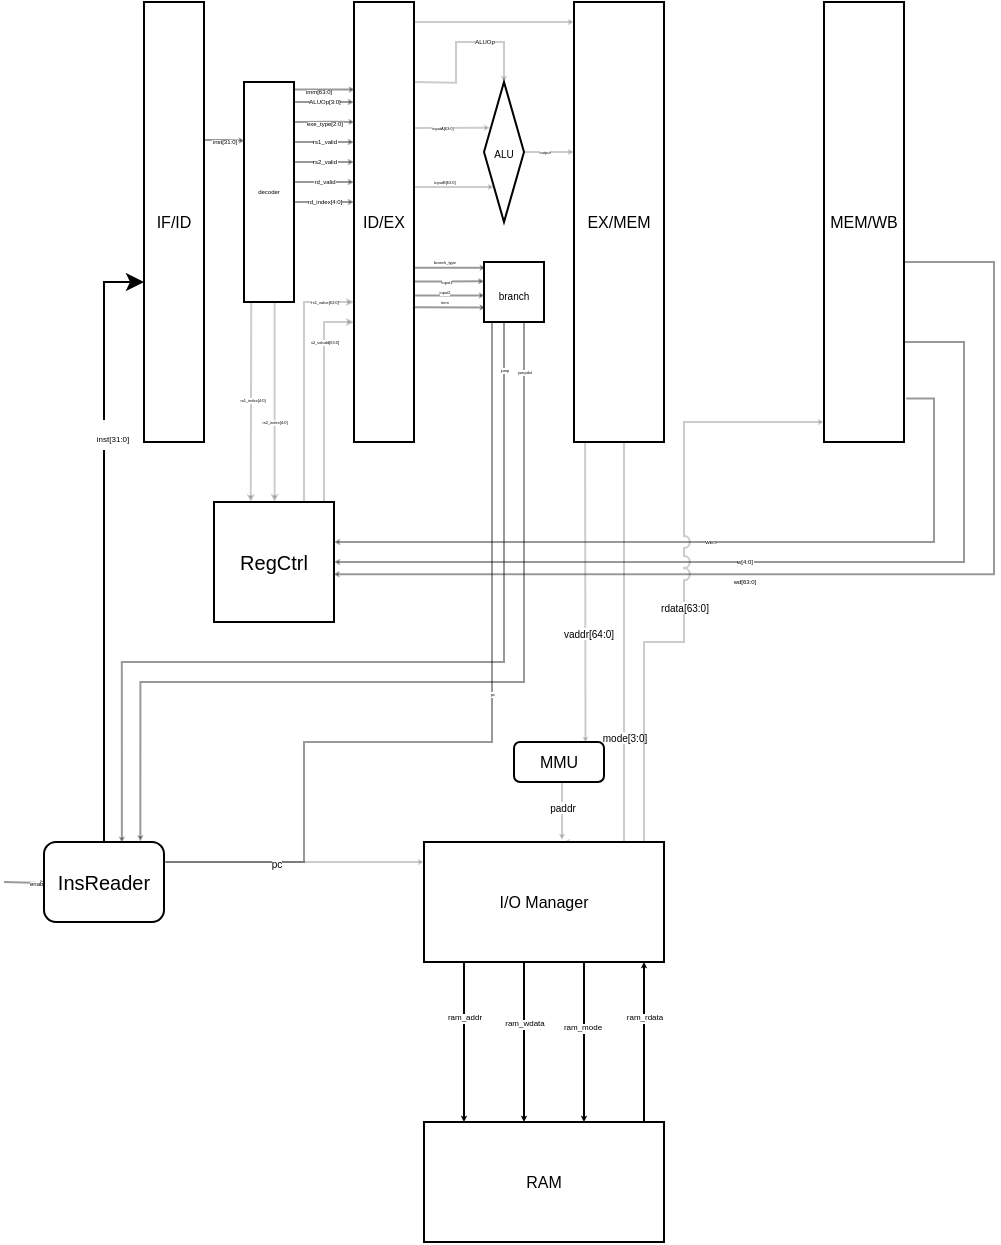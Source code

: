 <mxfile version="10.9.7" type="github"><diagram id="Ys9plIMEWjF186C1SJvL" name="Page-1"><mxGraphModel dx="191" dy="98" grid="1" gridSize="10" guides="1" tooltips="1" connect="1" arrows="1" fold="1" page="1" pageScale="1" pageWidth="850" pageHeight="1100" math="0" shadow="0"><root><mxCell id="0"/><mxCell id="1" parent="0"/><mxCell id="R68iFmrZ4ruvfKdIdsfy-32" style="edgeStyle=orthogonalEdgeStyle;rounded=0;jumpStyle=arc;jumpSize=18;orthogonalLoop=1;jettySize=auto;html=1;shadow=0;startSize=6;fontSize=3;opacity=20;entryX=0.306;entryY=0.001;entryDx=0;entryDy=0;endSize=1;entryPerimeter=0;exitX=0.145;exitY=1;exitDx=0;exitDy=0;exitPerimeter=0;" parent="1" source="3jL-bCs1GaXZ-DOKsFJh-29" target="R68iFmrZ4ruvfKdIdsfy-31" edge="1"><mxGeometry relative="1" as="geometry"><mxPoint x="140" y="514" as="targetPoint"/><Array as="points"><mxPoint x="144" y="460"/></Array></mxGeometry></mxCell><mxCell id="R68iFmrZ4ruvfKdIdsfy-70" value="rs1_index[4:0]" style="text;html=1;resizable=0;points=[];align=center;verticalAlign=middle;labelBackgroundColor=#ffffff;fontSize=2;" parent="R68iFmrZ4ruvfKdIdsfy-32" vertex="1" connectable="0"><mxGeometry x="-0.02" relative="1" as="geometry"><mxPoint as="offset"/></mxGeometry></mxCell><mxCell id="R68iFmrZ4ruvfKdIdsfy-34" style="edgeStyle=orthogonalEdgeStyle;rounded=0;jumpStyle=arc;jumpSize=18;orthogonalLoop=1;jettySize=auto;html=1;shadow=0;startSize=6;fontSize=3;opacity=20;strokeWidth=1;endSize=1;exitX=0.612;exitY=0.999;exitDx=0;exitDy=0;exitPerimeter=0;" parent="1" source="3jL-bCs1GaXZ-DOKsFJh-29" target="R68iFmrZ4ruvfKdIdsfy-31" edge="1"><mxGeometry relative="1" as="geometry"><mxPoint x="151" y="519" as="targetPoint"/><Array as="points"><mxPoint x="155" y="450"/><mxPoint x="155" y="450"/></Array></mxGeometry></mxCell><mxCell id="R68iFmrZ4ruvfKdIdsfy-71" value="rs2_index[4:0]" style="text;html=1;resizable=0;points=[];align=center;verticalAlign=middle;labelBackgroundColor=#ffffff;fontSize=2;" parent="R68iFmrZ4ruvfKdIdsfy-34" vertex="1" connectable="0"><mxGeometry x="0.427" y="1" relative="1" as="geometry"><mxPoint x="-1.5" y="-11.5" as="offset"/></mxGeometry></mxCell><mxCell id="3jL-bCs1GaXZ-DOKsFJh-33" style="edgeStyle=orthogonalEdgeStyle;rounded=0;comic=0;orthogonalLoop=1;jettySize=auto;html=1;entryX=0.016;entryY=0.267;entryDx=0;entryDy=0;entryPerimeter=0;startSize=0;endSize=0;strokeColor=#000000;fontSize=3;opacity=40;" edge="1" parent="1" source="ZigvVun1-Oz8XMNLbB8I-3" target="3jL-bCs1GaXZ-DOKsFJh-29"><mxGeometry relative="1" as="geometry"><Array as="points"><mxPoint x="130" y="329"/><mxPoint x="130" y="329"/></Array></mxGeometry></mxCell><mxCell id="3jL-bCs1GaXZ-DOKsFJh-34" value="inst[31:0]" style="text;html=1;resizable=0;points=[];align=center;verticalAlign=middle;labelBackgroundColor=#ffffff;fontSize=3;" vertex="1" connectable="0" parent="3jL-bCs1GaXZ-DOKsFJh-33"><mxGeometry x="-0.045" y="-3" relative="1" as="geometry"><mxPoint y="-2" as="offset"/></mxGeometry></mxCell><mxCell id="ZigvVun1-Oz8XMNLbB8I-3" value="IF/ID" style="rounded=0;whiteSpace=wrap;html=1;fontSize=8;" parent="1" vertex="1"><mxGeometry x="90" y="260" width="30" height="220" as="geometry"/></mxCell><mxCell id="R68iFmrZ4ruvfKdIdsfy-39" style="edgeStyle=orthogonalEdgeStyle;rounded=0;jumpStyle=arc;jumpSize=18;orthogonalLoop=1;jettySize=auto;html=1;entryX=0.15;entryY=0.327;entryDx=0;entryDy=0;entryPerimeter=0;shadow=0;startSize=0;endSize=0;strokeWidth=1;fontSize=3;opacity=20;endArrow=classic;endFill=1;" parent="1" target="R68iFmrZ4ruvfKdIdsfy-37" edge="1"><mxGeometry relative="1" as="geometry"><Array as="points"><mxPoint x="240" y="323"/><mxPoint x="240" y="323"/></Array><mxPoint x="225" y="323" as="sourcePoint"/></mxGeometry></mxCell><mxCell id="R68iFmrZ4ruvfKdIdsfy-68" value="inputA[63:0]" style="text;html=1;resizable=0;points=[];align=center;verticalAlign=middle;labelBackgroundColor=#ffffff;fontSize=2;" parent="R68iFmrZ4ruvfKdIdsfy-39" vertex="1" connectable="0"><mxGeometry x="-0.207" y="-1" relative="1" as="geometry"><mxPoint x="-1" y="-1" as="offset"/></mxGeometry></mxCell><mxCell id="R68iFmrZ4ruvfKdIdsfy-40" style="edgeStyle=orthogonalEdgeStyle;rounded=0;jumpStyle=arc;jumpSize=18;orthogonalLoop=1;jettySize=auto;html=1;entryX=0;entryY=1;entryDx=0;entryDy=0;shadow=0;startSize=6;endSize=0;strokeWidth=1;fontSize=3;opacity=20;" parent="1" target="R68iFmrZ4ruvfKdIdsfy-37" edge="1"><mxGeometry relative="1" as="geometry"><Array as="points"><mxPoint x="245" y="352"/></Array><mxPoint x="225" y="352.444" as="sourcePoint"/></mxGeometry></mxCell><mxCell id="R68iFmrZ4ruvfKdIdsfy-69" value="inputB[63:0]" style="text;html=1;resizable=0;points=[];align=center;verticalAlign=middle;labelBackgroundColor=#ffffff;fontSize=2;" parent="R68iFmrZ4ruvfKdIdsfy-40" vertex="1" connectable="0"><mxGeometry x="0.005" y="-5" relative="1" as="geometry"><mxPoint x="-5.5" y="-7.5" as="offset"/></mxGeometry></mxCell><mxCell id="R68iFmrZ4ruvfKdIdsfy-54" style="edgeStyle=orthogonalEdgeStyle;rounded=0;jumpStyle=arc;jumpSize=18;orthogonalLoop=1;jettySize=auto;html=1;entryX=0.5;entryY=0;entryDx=0;entryDy=0;shadow=0;startSize=6;endSize=0;strokeWidth=1;fontSize=5;opacity=20;" parent="1" target="R68iFmrZ4ruvfKdIdsfy-37" edge="1"><mxGeometry relative="1" as="geometry"><mxPoint x="225" y="299.944" as="sourcePoint"/></mxGeometry></mxCell><mxCell id="R68iFmrZ4ruvfKdIdsfy-67" value="ALUOp" style="text;html=1;resizable=0;points=[];align=center;verticalAlign=middle;labelBackgroundColor=#ffffff;fontSize=3;" parent="R68iFmrZ4ruvfKdIdsfy-54" vertex="1" connectable="0"><mxGeometry x="0.118" relative="1" as="geometry"><mxPoint x="7.5" as="offset"/></mxGeometry></mxCell><mxCell id="R68iFmrZ4ruvfKdIdsfy-55" style="edgeStyle=orthogonalEdgeStyle;rounded=0;jumpStyle=arc;jumpSize=18;orthogonalLoop=1;jettySize=auto;html=1;shadow=0;startSize=6;endSize=0;strokeWidth=1;fontSize=5;opacity=20;" parent="1" source="ZigvVun1-Oz8XMNLbB8I-7" target="ZigvVun1-Oz8XMNLbB8I-8" edge="1"><mxGeometry relative="1" as="geometry"><Array as="points"><mxPoint x="260" y="270"/><mxPoint x="260" y="270"/></Array></mxGeometry></mxCell><mxCell id="3jL-bCs1GaXZ-DOKsFJh-5" style="edgeStyle=orthogonalEdgeStyle;rounded=0;orthogonalLoop=1;jettySize=auto;html=1;exitX=1.008;exitY=0.604;exitDx=0;exitDy=0;entryX=0.031;entryY=0.095;entryDx=0;entryDy=0;entryPerimeter=0;exitPerimeter=0;endSize=0;startSize=0;comic=0;strokeColor=#000000;opacity=40;" edge="1" parent="1" source="ZigvVun1-Oz8XMNLbB8I-7" target="3jL-bCs1GaXZ-DOKsFJh-4"><mxGeometry relative="1" as="geometry"><Array as="points"/></mxGeometry></mxCell><mxCell id="3jL-bCs1GaXZ-DOKsFJh-6" value="&lt;span style=&quot;font-size: 2px;&quot;&gt;branch_type&lt;/span&gt;" style="text;html=1;resizable=0;points=[];align=center;verticalAlign=middle;labelBackgroundColor=#ffffff;fontSize=2;" vertex="1" connectable="0" parent="3jL-bCs1GaXZ-DOKsFJh-5"><mxGeometry x="-0.226" relative="1" as="geometry"><mxPoint x="1" y="-3" as="offset"/></mxGeometry></mxCell><mxCell id="3jL-bCs1GaXZ-DOKsFJh-7" value="" style="edgeStyle=orthogonalEdgeStyle;rounded=0;comic=0;orthogonalLoop=1;jettySize=auto;html=1;startSize=0;endSize=0;strokeColor=#000000;fontSize=2;entryX=0.007;entryY=0.322;entryDx=0;entryDy=0;entryPerimeter=0;exitX=0.993;exitY=0.635;exitDx=0;exitDy=0;exitPerimeter=0;opacity=40;" edge="1" parent="1" source="ZigvVun1-Oz8XMNLbB8I-7" target="3jL-bCs1GaXZ-DOKsFJh-4"><mxGeometry relative="1" as="geometry"><Array as="points"><mxPoint x="240" y="400"/><mxPoint x="240" y="400"/></Array></mxGeometry></mxCell><mxCell id="3jL-bCs1GaXZ-DOKsFJh-8" value="input1" style="text;html=1;resizable=0;points=[];align=center;verticalAlign=middle;labelBackgroundColor=#ffffff;fontSize=2;" vertex="1" connectable="0" parent="3jL-bCs1GaXZ-DOKsFJh-7"><mxGeometry x="-0.356" relative="1" as="geometry"><mxPoint x="4" y="0.5" as="offset"/></mxGeometry></mxCell><mxCell id="3jL-bCs1GaXZ-DOKsFJh-9" style="edgeStyle=orthogonalEdgeStyle;rounded=0;comic=0;orthogonalLoop=1;jettySize=auto;html=1;entryX=0.018;entryY=0.564;entryDx=0;entryDy=0;entryPerimeter=0;startSize=0;endSize=0;strokeColor=#000000;fontSize=2;exitX=1.012;exitY=0.667;exitDx=0;exitDy=0;exitPerimeter=0;opacity=40;" edge="1" parent="1" source="ZigvVun1-Oz8XMNLbB8I-7" target="3jL-bCs1GaXZ-DOKsFJh-4"><mxGeometry relative="1" as="geometry"/></mxCell><mxCell id="3jL-bCs1GaXZ-DOKsFJh-10" value="input2" style="text;html=1;resizable=0;points=[];align=center;verticalAlign=middle;labelBackgroundColor=#ffffff;fontSize=2;" vertex="1" connectable="0" parent="3jL-bCs1GaXZ-DOKsFJh-9"><mxGeometry x="-0.287" y="1" relative="1" as="geometry"><mxPoint x="2" y="-0.5" as="offset"/></mxGeometry></mxCell><mxCell id="3jL-bCs1GaXZ-DOKsFJh-11" style="edgeStyle=orthogonalEdgeStyle;rounded=0;comic=0;orthogonalLoop=1;jettySize=auto;html=1;entryX=0.03;entryY=0.751;entryDx=0;entryDy=0;entryPerimeter=0;startSize=0;endSize=0;strokeColor=#000000;fontSize=2;exitX=1.008;exitY=0.694;exitDx=0;exitDy=0;exitPerimeter=0;opacity=40;" edge="1" parent="1" source="ZigvVun1-Oz8XMNLbB8I-7" target="3jL-bCs1GaXZ-DOKsFJh-4"><mxGeometry relative="1" as="geometry"/></mxCell><mxCell id="3jL-bCs1GaXZ-DOKsFJh-12" value="imm" style="text;html=1;resizable=0;points=[];align=center;verticalAlign=middle;labelBackgroundColor=#ffffff;fontSize=2;" vertex="1" connectable="0" parent="3jL-bCs1GaXZ-DOKsFJh-11"><mxGeometry x="-0.231" relative="1" as="geometry"><mxPoint x="1" y="-2.5" as="offset"/></mxGeometry></mxCell><mxCell id="3jL-bCs1GaXZ-DOKsFJh-13" style="edgeStyle=orthogonalEdgeStyle;rounded=0;comic=0;orthogonalLoop=1;jettySize=auto;html=1;startSize=0;endSize=0;strokeColor=#000000;fontSize=2;opacity=40;exitX=1;exitY=0.25;exitDx=0;exitDy=0;" edge="1" parent="1" source="3jL-bCs1GaXZ-DOKsFJh-1"><mxGeometry relative="1" as="geometry"><mxPoint x="264" y="420" as="targetPoint"/><Array as="points"><mxPoint x="170" y="690"/><mxPoint x="170" y="630"/><mxPoint x="264" y="630"/><mxPoint x="264" y="419"/></Array></mxGeometry></mxCell><mxCell id="3jL-bCs1GaXZ-DOKsFJh-14" value="pc" style="text;html=1;resizable=0;points=[];align=center;verticalAlign=middle;labelBackgroundColor=#ffffff;fontSize=2;" vertex="1" connectable="0" parent="3jL-bCs1GaXZ-DOKsFJh-13"><mxGeometry x="0.116" y="-5" relative="1" as="geometry"><mxPoint x="-5" y="-5" as="offset"/></mxGeometry></mxCell><mxCell id="ZigvVun1-Oz8XMNLbB8I-7" value="ID/EX" style="rounded=0;whiteSpace=wrap;html=1;fontSize=8;" parent="1" vertex="1"><mxGeometry x="195" y="260" width="30" height="220" as="geometry"/></mxCell><mxCell id="R68iFmrZ4ruvfKdIdsfy-41" style="edgeStyle=orthogonalEdgeStyle;rounded=0;jumpStyle=arc;jumpSize=18;orthogonalLoop=1;jettySize=auto;html=1;shadow=0;startSize=6;endSize=0;strokeWidth=1;fontSize=3;opacity=20;entryX=0.794;entryY=0.02;entryDx=0;entryDy=0;entryPerimeter=0;" parent="1" target="R68iFmrZ4ruvfKdIdsfy-2" edge="1"><mxGeometry relative="1" as="geometry"><Array as="points"/><mxPoint x="310.55" y="480" as="sourcePoint"/><mxPoint x="290" y="620" as="targetPoint"/></mxGeometry></mxCell><mxCell id="R68iFmrZ4ruvfKdIdsfy-61" value="vaddr[64:0]" style="text;html=1;resizable=0;points=[];align=center;verticalAlign=middle;labelBackgroundColor=#ffffff;fontSize=5;" parent="R68iFmrZ4ruvfKdIdsfy-41" vertex="1" connectable="0"><mxGeometry x="0.556" y="2" relative="1" as="geometry"><mxPoint x="-0.5" y="-22" as="offset"/></mxGeometry></mxCell><mxCell id="R68iFmrZ4ruvfKdIdsfy-53" style="edgeStyle=orthogonalEdgeStyle;rounded=0;jumpStyle=arc;jumpSize=18;orthogonalLoop=1;jettySize=auto;html=1;entryX=0.583;entryY=0;entryDx=0;entryDy=0;entryPerimeter=0;shadow=0;startSize=6;endSize=0;strokeWidth=1;fontSize=5;opacity=20;" parent="1" source="ZigvVun1-Oz8XMNLbB8I-8" target="R68iFmrZ4ruvfKdIdsfy-12" edge="1"><mxGeometry relative="1" as="geometry"><Array as="points"><mxPoint x="330" y="680"/></Array></mxGeometry></mxCell><mxCell id="R68iFmrZ4ruvfKdIdsfy-62" value="mode[3:0]" style="text;html=1;resizable=0;points=[];align=center;verticalAlign=middle;labelBackgroundColor=#ffffff;fontSize=5;" parent="R68iFmrZ4ruvfKdIdsfy-53" vertex="1" connectable="0"><mxGeometry x="0.178" y="1" relative="1" as="geometry"><mxPoint x="-1" y="11.5" as="offset"/></mxGeometry></mxCell><mxCell id="ZigvVun1-Oz8XMNLbB8I-8" value="EX/MEM" style="rounded=0;whiteSpace=wrap;html=1;fontSize=8;" parent="1" vertex="1"><mxGeometry x="305" y="260" width="45" height="220" as="geometry"/></mxCell><mxCell id="3jL-bCs1GaXZ-DOKsFJh-23" style="edgeStyle=orthogonalEdgeStyle;rounded=0;comic=0;orthogonalLoop=1;jettySize=auto;html=1;startSize=0;endSize=0;strokeColor=#000000;fontSize=3;opacity=40;exitX=1.027;exitY=0.901;exitDx=0;exitDy=0;exitPerimeter=0;" edge="1" parent="1" source="ZigvVun1-Oz8XMNLbB8I-9" target="R68iFmrZ4ruvfKdIdsfy-31"><mxGeometry relative="1" as="geometry"><mxPoint x="190" y="520" as="targetPoint"/><Array as="points"><mxPoint x="485" y="458"/><mxPoint x="485" y="530"/></Array></mxGeometry></mxCell><mxCell id="3jL-bCs1GaXZ-DOKsFJh-26" value="wen" style="text;html=1;resizable=0;points=[];align=center;verticalAlign=middle;labelBackgroundColor=#ffffff;fontSize=3;" vertex="1" connectable="0" parent="3jL-bCs1GaXZ-DOKsFJh-23"><mxGeometry x="0.025" relative="1" as="geometry"><mxPoint as="offset"/></mxGeometry></mxCell><mxCell id="3jL-bCs1GaXZ-DOKsFJh-24" style="edgeStyle=orthogonalEdgeStyle;rounded=0;comic=0;orthogonalLoop=1;jettySize=auto;html=1;startSize=0;endSize=0;strokeColor=#000000;fontSize=3;opacity=40;" edge="1" parent="1" source="ZigvVun1-Oz8XMNLbB8I-9" target="R68iFmrZ4ruvfKdIdsfy-31"><mxGeometry relative="1" as="geometry"><mxPoint x="500.143" y="510.143" as="targetPoint"/><Array as="points"><mxPoint x="500" y="430"/><mxPoint x="500" y="540"/></Array></mxGeometry></mxCell><mxCell id="3jL-bCs1GaXZ-DOKsFJh-27" value="w[4:0]" style="text;html=1;resizable=0;points=[];align=center;verticalAlign=middle;labelBackgroundColor=#ffffff;fontSize=3;" vertex="1" connectable="0" parent="3jL-bCs1GaXZ-DOKsFJh-24"><mxGeometry x="0.47" relative="1" as="geometry"><mxPoint x="84.5" as="offset"/></mxGeometry></mxCell><mxCell id="3jL-bCs1GaXZ-DOKsFJh-25" style="edgeStyle=orthogonalEdgeStyle;rounded=0;comic=0;orthogonalLoop=1;jettySize=auto;html=1;startSize=0;endSize=0;strokeColor=#000000;fontSize=3;opacity=40;entryX=0.995;entryY=0.602;entryDx=0;entryDy=0;entryPerimeter=0;" edge="1" parent="1" source="ZigvVun1-Oz8XMNLbB8I-9" target="R68iFmrZ4ruvfKdIdsfy-31"><mxGeometry relative="1" as="geometry"><mxPoint x="515" y="510" as="targetPoint"/><Array as="points"><mxPoint x="515" y="390"/><mxPoint x="515" y="546"/></Array></mxGeometry></mxCell><mxCell id="3jL-bCs1GaXZ-DOKsFJh-28" value="wd[63:0]" style="text;html=1;resizable=0;points=[];align=center;verticalAlign=middle;labelBackgroundColor=#ffffff;fontSize=3;" vertex="1" connectable="0" parent="3jL-bCs1GaXZ-DOKsFJh-25"><mxGeometry x="0.685" y="1" relative="1" as="geometry"><mxPoint x="121.5" y="3" as="offset"/></mxGeometry></mxCell><mxCell id="ZigvVun1-Oz8XMNLbB8I-9" value="MEM/WB" style="rounded=0;whiteSpace=wrap;html=1;fontSize=8;" parent="1" vertex="1"><mxGeometry x="430" y="260" width="40" height="220" as="geometry"/></mxCell><mxCell id="R68iFmrZ4ruvfKdIdsfy-46" style="edgeStyle=orthogonalEdgeStyle;rounded=0;jumpStyle=arc;jumpSize=18;orthogonalLoop=1;jettySize=auto;html=1;shadow=0;startSize=6;endSize=0;strokeWidth=1;fontSize=3;opacity=20;" parent="1" source="R68iFmrZ4ruvfKdIdsfy-2" edge="1"><mxGeometry relative="1" as="geometry"><mxPoint x="299" y="679" as="targetPoint"/><Array as="points"><mxPoint x="299" y="670"/><mxPoint x="299" y="670"/></Array></mxGeometry></mxCell><mxCell id="R68iFmrZ4ruvfKdIdsfy-60" value="paddr" style="text;html=1;resizable=0;points=[];align=center;verticalAlign=middle;labelBackgroundColor=#ffffff;fontSize=5;" parent="R68iFmrZ4ruvfKdIdsfy-46" vertex="1" connectable="0"><mxGeometry x="-0.17" relative="1" as="geometry"><mxPoint as="offset"/></mxGeometry></mxCell><mxCell id="R68iFmrZ4ruvfKdIdsfy-2" value="MMU" style="rounded=1;whiteSpace=wrap;html=1;fontSize=8;" parent="1" vertex="1"><mxGeometry x="275" y="630" width="45" height="20" as="geometry"/></mxCell><mxCell id="R68iFmrZ4ruvfKdIdsfy-14" value="" style="edgeStyle=orthogonalEdgeStyle;rounded=0;orthogonalLoop=1;jettySize=auto;html=1;fontSize=8;jumpStyle=arc;endSize=0;" parent="1" source="R68iFmrZ4ruvfKdIdsfy-12" target="R68iFmrZ4ruvfKdIdsfy-13" edge="1"><mxGeometry relative="1" as="geometry"><Array as="points"><mxPoint x="280" y="790"/><mxPoint x="280" y="790"/></Array></mxGeometry></mxCell><mxCell id="R68iFmrZ4ruvfKdIdsfy-19" value="ram_wdata" style="text;html=1;resizable=0;points=[];align=center;verticalAlign=middle;labelBackgroundColor=#ffffff;fontSize=4;" parent="R68iFmrZ4ruvfKdIdsfy-14" vertex="1" connectable="0"><mxGeometry y="9" relative="1" as="geometry"><mxPoint x="-9" y="-9" as="offset"/></mxGeometry></mxCell><mxCell id="R68iFmrZ4ruvfKdIdsfy-17" value="" style="edgeStyle=orthogonalEdgeStyle;rounded=0;orthogonalLoop=1;jettySize=auto;html=1;fontSize=8;jumpStyle=arc;endSize=0;" parent="1" source="R68iFmrZ4ruvfKdIdsfy-12" target="R68iFmrZ4ruvfKdIdsfy-13" edge="1"><mxGeometry relative="1" as="geometry"><Array as="points"><mxPoint x="310" y="810"/><mxPoint x="310" y="810"/></Array></mxGeometry></mxCell><mxCell id="R68iFmrZ4ruvfKdIdsfy-20" value="ram_mode" style="text;html=1;resizable=0;points=[];align=center;verticalAlign=middle;labelBackgroundColor=#ffffff;fontSize=4;" parent="R68iFmrZ4ruvfKdIdsfy-17" vertex="1" connectable="0"><mxGeometry y="-7" relative="1" as="geometry"><mxPoint x="6" y="-7" as="offset"/></mxGeometry></mxCell><mxCell id="R68iFmrZ4ruvfKdIdsfy-48" style="edgeStyle=orthogonalEdgeStyle;rounded=0;jumpStyle=arc;jumpSize=6;orthogonalLoop=1;jettySize=auto;html=1;shadow=0;startSize=6;endSize=0;strokeWidth=1;fontSize=5;opacity=20;" parent="1" source="R68iFmrZ4ruvfKdIdsfy-12" edge="1"><mxGeometry relative="1" as="geometry"><mxPoint x="430" y="470" as="targetPoint"/><Array as="points"><mxPoint x="340" y="580"/><mxPoint x="360" y="580"/><mxPoint x="360" y="470"/></Array></mxGeometry></mxCell><mxCell id="R68iFmrZ4ruvfKdIdsfy-12" value="I/O Manager" style="rounded=0;whiteSpace=wrap;html=1;fontSize=8;" parent="1" vertex="1"><mxGeometry x="230" y="680" width="120" height="60" as="geometry"/></mxCell><mxCell id="R68iFmrZ4ruvfKdIdsfy-15" value="" style="edgeStyle=orthogonalEdgeStyle;rounded=0;orthogonalLoop=1;jettySize=auto;html=1;fontSize=8;jumpStyle=arc;endSize=0;" parent="1" source="R68iFmrZ4ruvfKdIdsfy-13" target="R68iFmrZ4ruvfKdIdsfy-12" edge="1"><mxGeometry relative="1" as="geometry"><Array as="points"><mxPoint x="340" y="810"/><mxPoint x="340" y="810"/></Array></mxGeometry></mxCell><mxCell id="R68iFmrZ4ruvfKdIdsfy-21" value="ram_rdata" style="text;html=1;resizable=0;points=[];align=center;verticalAlign=middle;labelBackgroundColor=#ffffff;fontSize=4;" parent="R68iFmrZ4ruvfKdIdsfy-15" vertex="1" connectable="0"><mxGeometry x="0.298" relative="1" as="geometry"><mxPoint as="offset"/></mxGeometry></mxCell><mxCell id="R68iFmrZ4ruvfKdIdsfy-13" value="RAM" style="rounded=0;whiteSpace=wrap;html=1;fontSize=8;" parent="1" vertex="1"><mxGeometry x="230" y="820" width="120" height="60" as="geometry"/></mxCell><mxCell id="R68iFmrZ4ruvfKdIdsfy-16" value="" style="edgeStyle=orthogonalEdgeStyle;rounded=0;orthogonalLoop=1;jettySize=auto;html=1;fontSize=8;endSize=0;" parent="1" source="R68iFmrZ4ruvfKdIdsfy-12" target="R68iFmrZ4ruvfKdIdsfy-13" edge="1"><mxGeometry relative="1" as="geometry"><Array as="points"><mxPoint x="250" y="810"/><mxPoint x="250" y="810"/></Array></mxGeometry></mxCell><mxCell id="R68iFmrZ4ruvfKdIdsfy-18" value="ram_addr" style="text;html=1;resizable=0;points=[];align=center;verticalAlign=middle;labelBackgroundColor=#ffffff;fontSize=4;" parent="R68iFmrZ4ruvfKdIdsfy-16" vertex="1" connectable="0"><mxGeometry y="-12" relative="1" as="geometry"><mxPoint x="12" y="-12" as="offset"/></mxGeometry></mxCell><mxCell id="R68iFmrZ4ruvfKdIdsfy-35" style="edgeStyle=orthogonalEdgeStyle;rounded=0;jumpStyle=arc;jumpSize=18;orthogonalLoop=1;jettySize=auto;html=1;shadow=0;startSize=6;fontSize=3;opacity=20;endSize=1;" parent="1" source="R68iFmrZ4ruvfKdIdsfy-31" edge="1"><mxGeometry relative="1" as="geometry"><mxPoint x="195" y="410" as="targetPoint"/><Array as="points"><mxPoint x="170" y="410"/></Array></mxGeometry></mxCell><mxCell id="R68iFmrZ4ruvfKdIdsfy-72" value="rs1_value[63:0]" style="text;html=1;resizable=0;points=[];align=center;verticalAlign=middle;labelBackgroundColor=#ffffff;fontSize=2;" parent="R68iFmrZ4ruvfKdIdsfy-35" vertex="1" connectable="0"><mxGeometry x="0.517" y="-6" relative="1" as="geometry"><mxPoint x="4" y="-5" as="offset"/></mxGeometry></mxCell><mxCell id="R68iFmrZ4ruvfKdIdsfy-36" style="edgeStyle=orthogonalEdgeStyle;rounded=0;jumpStyle=arc;jumpSize=18;orthogonalLoop=1;jettySize=auto;html=1;shadow=0;startSize=6;fontSize=3;opacity=20;endSize=1;" parent="1" source="R68iFmrZ4ruvfKdIdsfy-31" edge="1"><mxGeometry relative="1" as="geometry"><mxPoint x="195" y="420" as="targetPoint"/><Array as="points"><mxPoint x="180" y="420"/></Array></mxGeometry></mxCell><mxCell id="R68iFmrZ4ruvfKdIdsfy-73" value="s2_valudd[63:0]" style="text;html=1;resizable=0;points=[];align=center;verticalAlign=middle;labelBackgroundColor=#ffffff;fontSize=2;" parent="R68iFmrZ4ruvfKdIdsfy-36" vertex="1" connectable="0"><mxGeometry x="0.599" y="-5" relative="1" as="geometry"><mxPoint x="-5" y="4" as="offset"/></mxGeometry></mxCell><mxCell id="R68iFmrZ4ruvfKdIdsfy-52" style="edgeStyle=orthogonalEdgeStyle;rounded=0;jumpStyle=arc;jumpSize=18;orthogonalLoop=1;jettySize=auto;html=1;shadow=0;startSize=6;endSize=0;strokeWidth=1;fontSize=5;opacity=20;" parent="1" edge="1"><mxGeometry relative="1" as="geometry"><Array as="points"><mxPoint x="101" y="690"/><mxPoint x="229" y="690"/></Array><mxPoint x="101" y="690" as="sourcePoint"/><mxPoint x="230" y="690" as="targetPoint"/></mxGeometry></mxCell><mxCell id="R68iFmrZ4ruvfKdIdsfy-59" value="pc" style="text;html=1;resizable=0;points=[];align=center;verticalAlign=middle;labelBackgroundColor=#ffffff;fontSize=5;" parent="R68iFmrZ4ruvfKdIdsfy-52" vertex="1" connectable="0"><mxGeometry x="-0.152" relative="1" as="geometry"><mxPoint as="offset"/></mxGeometry></mxCell><mxCell id="R68iFmrZ4ruvfKdIdsfy-31" value="&lt;font size=&quot;1&quot;&gt;RegCtrl&lt;/font&gt;" style="whiteSpace=wrap;html=1;aspect=fixed;fontSize=3;" parent="1" vertex="1"><mxGeometry x="125" y="510" width="60" height="60" as="geometry"/></mxCell><mxCell id="R68iFmrZ4ruvfKdIdsfy-38" style="edgeStyle=orthogonalEdgeStyle;rounded=0;jumpStyle=arc;jumpSize=18;orthogonalLoop=1;jettySize=auto;html=1;shadow=0;startSize=6;endSize=0;strokeWidth=1;fontSize=3;opacity=20;" parent="1" source="R68iFmrZ4ruvfKdIdsfy-37" edge="1"><mxGeometry relative="1" as="geometry"><mxPoint x="305" y="335" as="targetPoint"/><Array as="points"><mxPoint x="300" y="335"/><mxPoint x="300" y="335"/></Array></mxGeometry></mxCell><mxCell id="R68iFmrZ4ruvfKdIdsfy-74" value="output" style="text;html=1;resizable=0;points=[];align=center;verticalAlign=middle;labelBackgroundColor=#ffffff;fontSize=2;" parent="R68iFmrZ4ruvfKdIdsfy-38" vertex="1" connectable="0"><mxGeometry x="0.602" y="11" relative="1" as="geometry"><mxPoint x="-10" y="11" as="offset"/></mxGeometry></mxCell><mxCell id="R68iFmrZ4ruvfKdIdsfy-37" value="ALU" style="rhombus;whiteSpace=wrap;html=1;fontSize=5;" parent="1" vertex="1"><mxGeometry x="260" y="300" width="20" height="70" as="geometry"/></mxCell><mxCell id="R68iFmrZ4ruvfKdIdsfy-64" value="rdata[63:0]" style="text;html=1;resizable=0;points=[];align=center;verticalAlign=middle;labelBackgroundColor=#ffffff;fontSize=5;" parent="1" vertex="1" connectable="0"><mxGeometry x="389.894" y="569.819" as="geometry"><mxPoint x="-30" y="-8" as="offset"/></mxGeometry></mxCell><mxCell id="3jL-bCs1GaXZ-DOKsFJh-2" style="edgeStyle=orthogonalEdgeStyle;rounded=0;orthogonalLoop=1;jettySize=auto;html=1;" edge="1" parent="1" source="3jL-bCs1GaXZ-DOKsFJh-1" target="ZigvVun1-Oz8XMNLbB8I-3"><mxGeometry relative="1" as="geometry"><Array as="points"><mxPoint x="70" y="400"/></Array></mxGeometry></mxCell><mxCell id="3jL-bCs1GaXZ-DOKsFJh-3" value="&lt;font style=&quot;font-size: 4px&quot;&gt;inst[31:0]&lt;/font&gt;" style="text;html=1;resizable=0;points=[];align=center;verticalAlign=middle;labelBackgroundColor=#ffffff;" vertex="1" connectable="0" parent="3jL-bCs1GaXZ-DOKsFJh-2"><mxGeometry x="0.36" y="-4" relative="1" as="geometry"><mxPoint as="offset"/></mxGeometry></mxCell><mxCell id="3jL-bCs1GaXZ-DOKsFJh-20" style="edgeStyle=orthogonalEdgeStyle;rounded=0;comic=0;orthogonalLoop=1;jettySize=auto;html=1;startSize=0;endSize=0;strokeColor=#000000;fontSize=3;opacity=40;" edge="1" parent="1" target="3jL-bCs1GaXZ-DOKsFJh-1"><mxGeometry relative="1" as="geometry"><mxPoint x="20" y="700" as="sourcePoint"/></mxGeometry></mxCell><mxCell id="3jL-bCs1GaXZ-DOKsFJh-21" value="enable" style="text;html=1;resizable=0;points=[];align=center;verticalAlign=middle;labelBackgroundColor=#ffffff;fontSize=3;" vertex="1" connectable="0" parent="3jL-bCs1GaXZ-DOKsFJh-20"><mxGeometry x="0.525" relative="1" as="geometry"><mxPoint as="offset"/></mxGeometry></mxCell><mxCell id="3jL-bCs1GaXZ-DOKsFJh-1" value="&lt;font size=&quot;1&quot;&gt;InsReader&lt;/font&gt;" style="rounded=1;whiteSpace=wrap;html=1;" vertex="1" parent="1"><mxGeometry x="40" y="680" width="60" height="40" as="geometry"/></mxCell><mxCell id="3jL-bCs1GaXZ-DOKsFJh-16" style="edgeStyle=orthogonalEdgeStyle;rounded=0;comic=0;orthogonalLoop=1;jettySize=auto;html=1;entryX=0.649;entryY=0.01;entryDx=0;entryDy=0;entryPerimeter=0;startSize=0;endSize=0;strokeColor=#000000;fontSize=2;opacity=40;" edge="1" parent="1" source="3jL-bCs1GaXZ-DOKsFJh-4" target="3jL-bCs1GaXZ-DOKsFJh-1"><mxGeometry relative="1" as="geometry"><Array as="points"><mxPoint x="270" y="590"/><mxPoint x="79" y="590"/></Array></mxGeometry></mxCell><mxCell id="3jL-bCs1GaXZ-DOKsFJh-18" value="jump" style="text;html=1;resizable=0;points=[];align=center;verticalAlign=middle;labelBackgroundColor=#ffffff;fontSize=2;" vertex="1" connectable="0" parent="3jL-bCs1GaXZ-DOKsFJh-16"><mxGeometry x="-0.896" relative="1" as="geometry"><mxPoint as="offset"/></mxGeometry></mxCell><mxCell id="3jL-bCs1GaXZ-DOKsFJh-17" style="edgeStyle=orthogonalEdgeStyle;rounded=0;comic=0;orthogonalLoop=1;jettySize=auto;html=1;entryX=0.803;entryY=-0.007;entryDx=0;entryDy=0;entryPerimeter=0;startSize=0;endSize=0;strokeColor=#000000;fontSize=2;opacity=40;" edge="1" parent="1" source="3jL-bCs1GaXZ-DOKsFJh-4" target="3jL-bCs1GaXZ-DOKsFJh-1"><mxGeometry relative="1" as="geometry"><Array as="points"><mxPoint x="280" y="600"/><mxPoint x="88" y="600"/></Array></mxGeometry></mxCell><mxCell id="3jL-bCs1GaXZ-DOKsFJh-19" value="jumpdst" style="text;html=1;resizable=0;points=[];align=center;verticalAlign=middle;labelBackgroundColor=#ffffff;fontSize=2;" vertex="1" connectable="0" parent="3jL-bCs1GaXZ-DOKsFJh-17"><mxGeometry x="-0.892" relative="1" as="geometry"><mxPoint as="offset"/></mxGeometry></mxCell><mxCell id="3jL-bCs1GaXZ-DOKsFJh-4" value="&lt;font style=&quot;font-size: 5px&quot;&gt;branch&lt;/font&gt;" style="whiteSpace=wrap;html=1;aspect=fixed;" vertex="1" parent="1"><mxGeometry x="260" y="390" width="30" height="30" as="geometry"/></mxCell><mxCell id="3jL-bCs1GaXZ-DOKsFJh-35" style="edgeStyle=orthogonalEdgeStyle;rounded=0;comic=0;orthogonalLoop=1;jettySize=auto;html=1;entryX=0.015;entryY=0.199;entryDx=0;entryDy=0;entryPerimeter=0;startSize=0;endSize=0;strokeColor=#000000;fontSize=3;opacity=40;" edge="1" parent="1" source="3jL-bCs1GaXZ-DOKsFJh-29" target="ZigvVun1-Oz8XMNLbB8I-7"><mxGeometry relative="1" as="geometry"><Array as="points"><mxPoint x="185" y="304"/></Array></mxGeometry></mxCell><mxCell id="3jL-bCs1GaXZ-DOKsFJh-39" value="imm[63:0]" style="text;html=1;resizable=0;points=[];align=center;verticalAlign=middle;labelBackgroundColor=#ffffff;fontSize=3;" vertex="1" connectable="0" parent="3jL-bCs1GaXZ-DOKsFJh-35"><mxGeometry x="0.312" y="-8" relative="1" as="geometry"><mxPoint x="-8" y="-7" as="offset"/></mxGeometry></mxCell><mxCell id="3jL-bCs1GaXZ-DOKsFJh-36" style="edgeStyle=orthogonalEdgeStyle;rounded=0;comic=0;orthogonalLoop=1;jettySize=auto;html=1;startSize=0;endSize=0;strokeColor=#000000;fontSize=3;opacity=40;" edge="1" parent="1" source="3jL-bCs1GaXZ-DOKsFJh-29" target="ZigvVun1-Oz8XMNLbB8I-7"><mxGeometry relative="1" as="geometry"><Array as="points"><mxPoint x="180" y="310"/><mxPoint x="180" y="310"/></Array></mxGeometry></mxCell><mxCell id="3jL-bCs1GaXZ-DOKsFJh-40" value="ALUOp[3:0]" style="text;html=1;resizable=0;points=[];align=center;verticalAlign=middle;labelBackgroundColor=#ffffff;fontSize=3;" vertex="1" connectable="0" parent="3jL-bCs1GaXZ-DOKsFJh-36"><mxGeometry x="0.663" y="-16" relative="1" as="geometry"><mxPoint x="-10" y="-16" as="offset"/></mxGeometry></mxCell><mxCell id="3jL-bCs1GaXZ-DOKsFJh-38" style="edgeStyle=orthogonalEdgeStyle;rounded=0;comic=0;orthogonalLoop=1;jettySize=auto;html=1;entryX=0.01;entryY=0.361;entryDx=0;entryDy=0;entryPerimeter=0;startSize=0;endSize=0;strokeColor=#000000;fontSize=3;opacity=40;" edge="1" parent="1"><mxGeometry relative="1" as="geometry"><mxPoint x="165" y="319.95" as="sourcePoint"/><mxPoint x="195.309" y="319.95" as="targetPoint"/><Array as="points"><mxPoint x="185" y="319.5"/></Array></mxGeometry></mxCell><mxCell id="3jL-bCs1GaXZ-DOKsFJh-42" value="exe_type[2:0]" style="text;html=1;resizable=0;points=[];align=center;verticalAlign=middle;labelBackgroundColor=#ffffff;fontSize=3;" vertex="1" connectable="0" parent="3jL-bCs1GaXZ-DOKsFJh-38"><mxGeometry x="0.318" y="-10" relative="1" as="geometry"><mxPoint x="-5" y="-9.5" as="offset"/></mxGeometry></mxCell><mxCell id="3jL-bCs1GaXZ-DOKsFJh-43" style="edgeStyle=orthogonalEdgeStyle;rounded=0;comic=0;orthogonalLoop=1;jettySize=auto;html=1;startSize=0;endSize=0;strokeColor=#000000;fontSize=3;opacity=40;" edge="1" parent="1" source="3jL-bCs1GaXZ-DOKsFJh-29"><mxGeometry relative="1" as="geometry"><mxPoint x="195" y="330" as="targetPoint"/><Array as="points"><mxPoint x="195" y="330"/></Array></mxGeometry></mxCell><mxCell id="3jL-bCs1GaXZ-DOKsFJh-49" value="rs1_valid" style="text;html=1;resizable=0;points=[];align=center;verticalAlign=middle;labelBackgroundColor=#ffffff;fontSize=3;" vertex="1" connectable="0" parent="3jL-bCs1GaXZ-DOKsFJh-43"><mxGeometry x="-0.385" relative="1" as="geometry"><mxPoint x="5.5" as="offset"/></mxGeometry></mxCell><mxCell id="3jL-bCs1GaXZ-DOKsFJh-46" style="edgeStyle=orthogonalEdgeStyle;rounded=0;comic=0;orthogonalLoop=1;jettySize=auto;html=1;startSize=0;endSize=0;strokeColor=#000000;fontSize=3;opacity=40;" edge="1" parent="1" source="3jL-bCs1GaXZ-DOKsFJh-29" target="ZigvVun1-Oz8XMNLbB8I-7"><mxGeometry relative="1" as="geometry"><mxPoint x="196" y="340" as="targetPoint"/><Array as="points"><mxPoint x="180" y="340"/><mxPoint x="180" y="340"/></Array></mxGeometry></mxCell><mxCell id="3jL-bCs1GaXZ-DOKsFJh-50" value="rs2_valid" style="text;html=1;resizable=0;points=[];align=center;verticalAlign=middle;labelBackgroundColor=#ffffff;fontSize=3;" vertex="1" connectable="0" parent="3jL-bCs1GaXZ-DOKsFJh-46"><mxGeometry x="0.0" y="-6" relative="1" as="geometry"><mxPoint y="-6" as="offset"/></mxGeometry></mxCell><mxCell id="3jL-bCs1GaXZ-DOKsFJh-47" style="edgeStyle=orthogonalEdgeStyle;rounded=0;comic=0;orthogonalLoop=1;jettySize=auto;html=1;startSize=0;endSize=0;strokeColor=#000000;fontSize=3;opacity=40;" edge="1" parent="1" source="3jL-bCs1GaXZ-DOKsFJh-29" target="ZigvVun1-Oz8XMNLbB8I-7"><mxGeometry relative="1" as="geometry"><mxPoint x="185" y="355" as="targetPoint"/><Array as="points"><mxPoint x="180" y="350"/><mxPoint x="180" y="350"/></Array></mxGeometry></mxCell><mxCell id="3jL-bCs1GaXZ-DOKsFJh-51" value="rd_valid" style="text;html=1;resizable=0;points=[];align=center;verticalAlign=middle;labelBackgroundColor=#ffffff;fontSize=3;" vertex="1" connectable="0" parent="3jL-bCs1GaXZ-DOKsFJh-47"><mxGeometry x="0.0" y="-6" relative="1" as="geometry"><mxPoint y="-6" as="offset"/></mxGeometry></mxCell><mxCell id="3jL-bCs1GaXZ-DOKsFJh-48" style="edgeStyle=orthogonalEdgeStyle;rounded=0;comic=0;orthogonalLoop=1;jettySize=auto;html=1;startSize=0;endSize=0;strokeColor=#000000;fontSize=3;opacity=40;" edge="1" parent="1" source="3jL-bCs1GaXZ-DOKsFJh-29" target="ZigvVun1-Oz8XMNLbB8I-7"><mxGeometry relative="1" as="geometry"><Array as="points"><mxPoint x="180" y="360"/><mxPoint x="180" y="360"/></Array></mxGeometry></mxCell><mxCell id="3jL-bCs1GaXZ-DOKsFJh-52" value="rd_index[4:0]" style="text;html=1;resizable=0;points=[];align=center;verticalAlign=middle;labelBackgroundColor=#ffffff;fontSize=3;" vertex="1" connectable="0" parent="3jL-bCs1GaXZ-DOKsFJh-48"><mxGeometry x="0.0" y="-5" relative="1" as="geometry"><mxPoint y="-5" as="offset"/></mxGeometry></mxCell><mxCell id="3jL-bCs1GaXZ-DOKsFJh-29" value="decoder" style="rounded=0;whiteSpace=wrap;html=1;fontSize=3;" vertex="1" parent="1"><mxGeometry x="140" y="300" width="25" height="110" as="geometry"/></mxCell></root></mxGraphModel></diagram></mxfile>